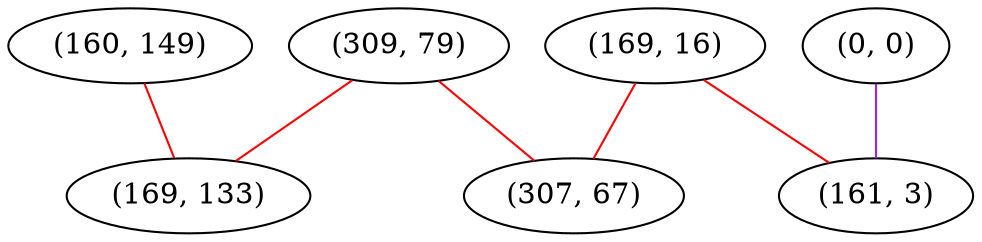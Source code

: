 graph "" {
"(309, 79)";
"(160, 149)";
"(0, 0)";
"(169, 16)";
"(161, 3)";
"(307, 67)";
"(169, 133)";
"(309, 79)" -- "(169, 133)"  [color=red, key=0, weight=1];
"(309, 79)" -- "(307, 67)"  [color=red, key=0, weight=1];
"(160, 149)" -- "(169, 133)"  [color=red, key=0, weight=1];
"(0, 0)" -- "(161, 3)"  [color=purple, key=0, weight=4];
"(169, 16)" -- "(161, 3)"  [color=red, key=0, weight=1];
"(169, 16)" -- "(307, 67)"  [color=red, key=0, weight=1];
}

